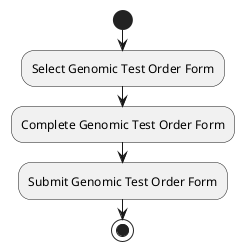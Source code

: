 @startuml

start

:Select Genomic Test Order Form;
:Complete Genomic Test Order Form;
:Submit Genomic Test Order Form;

stop
@enduml
